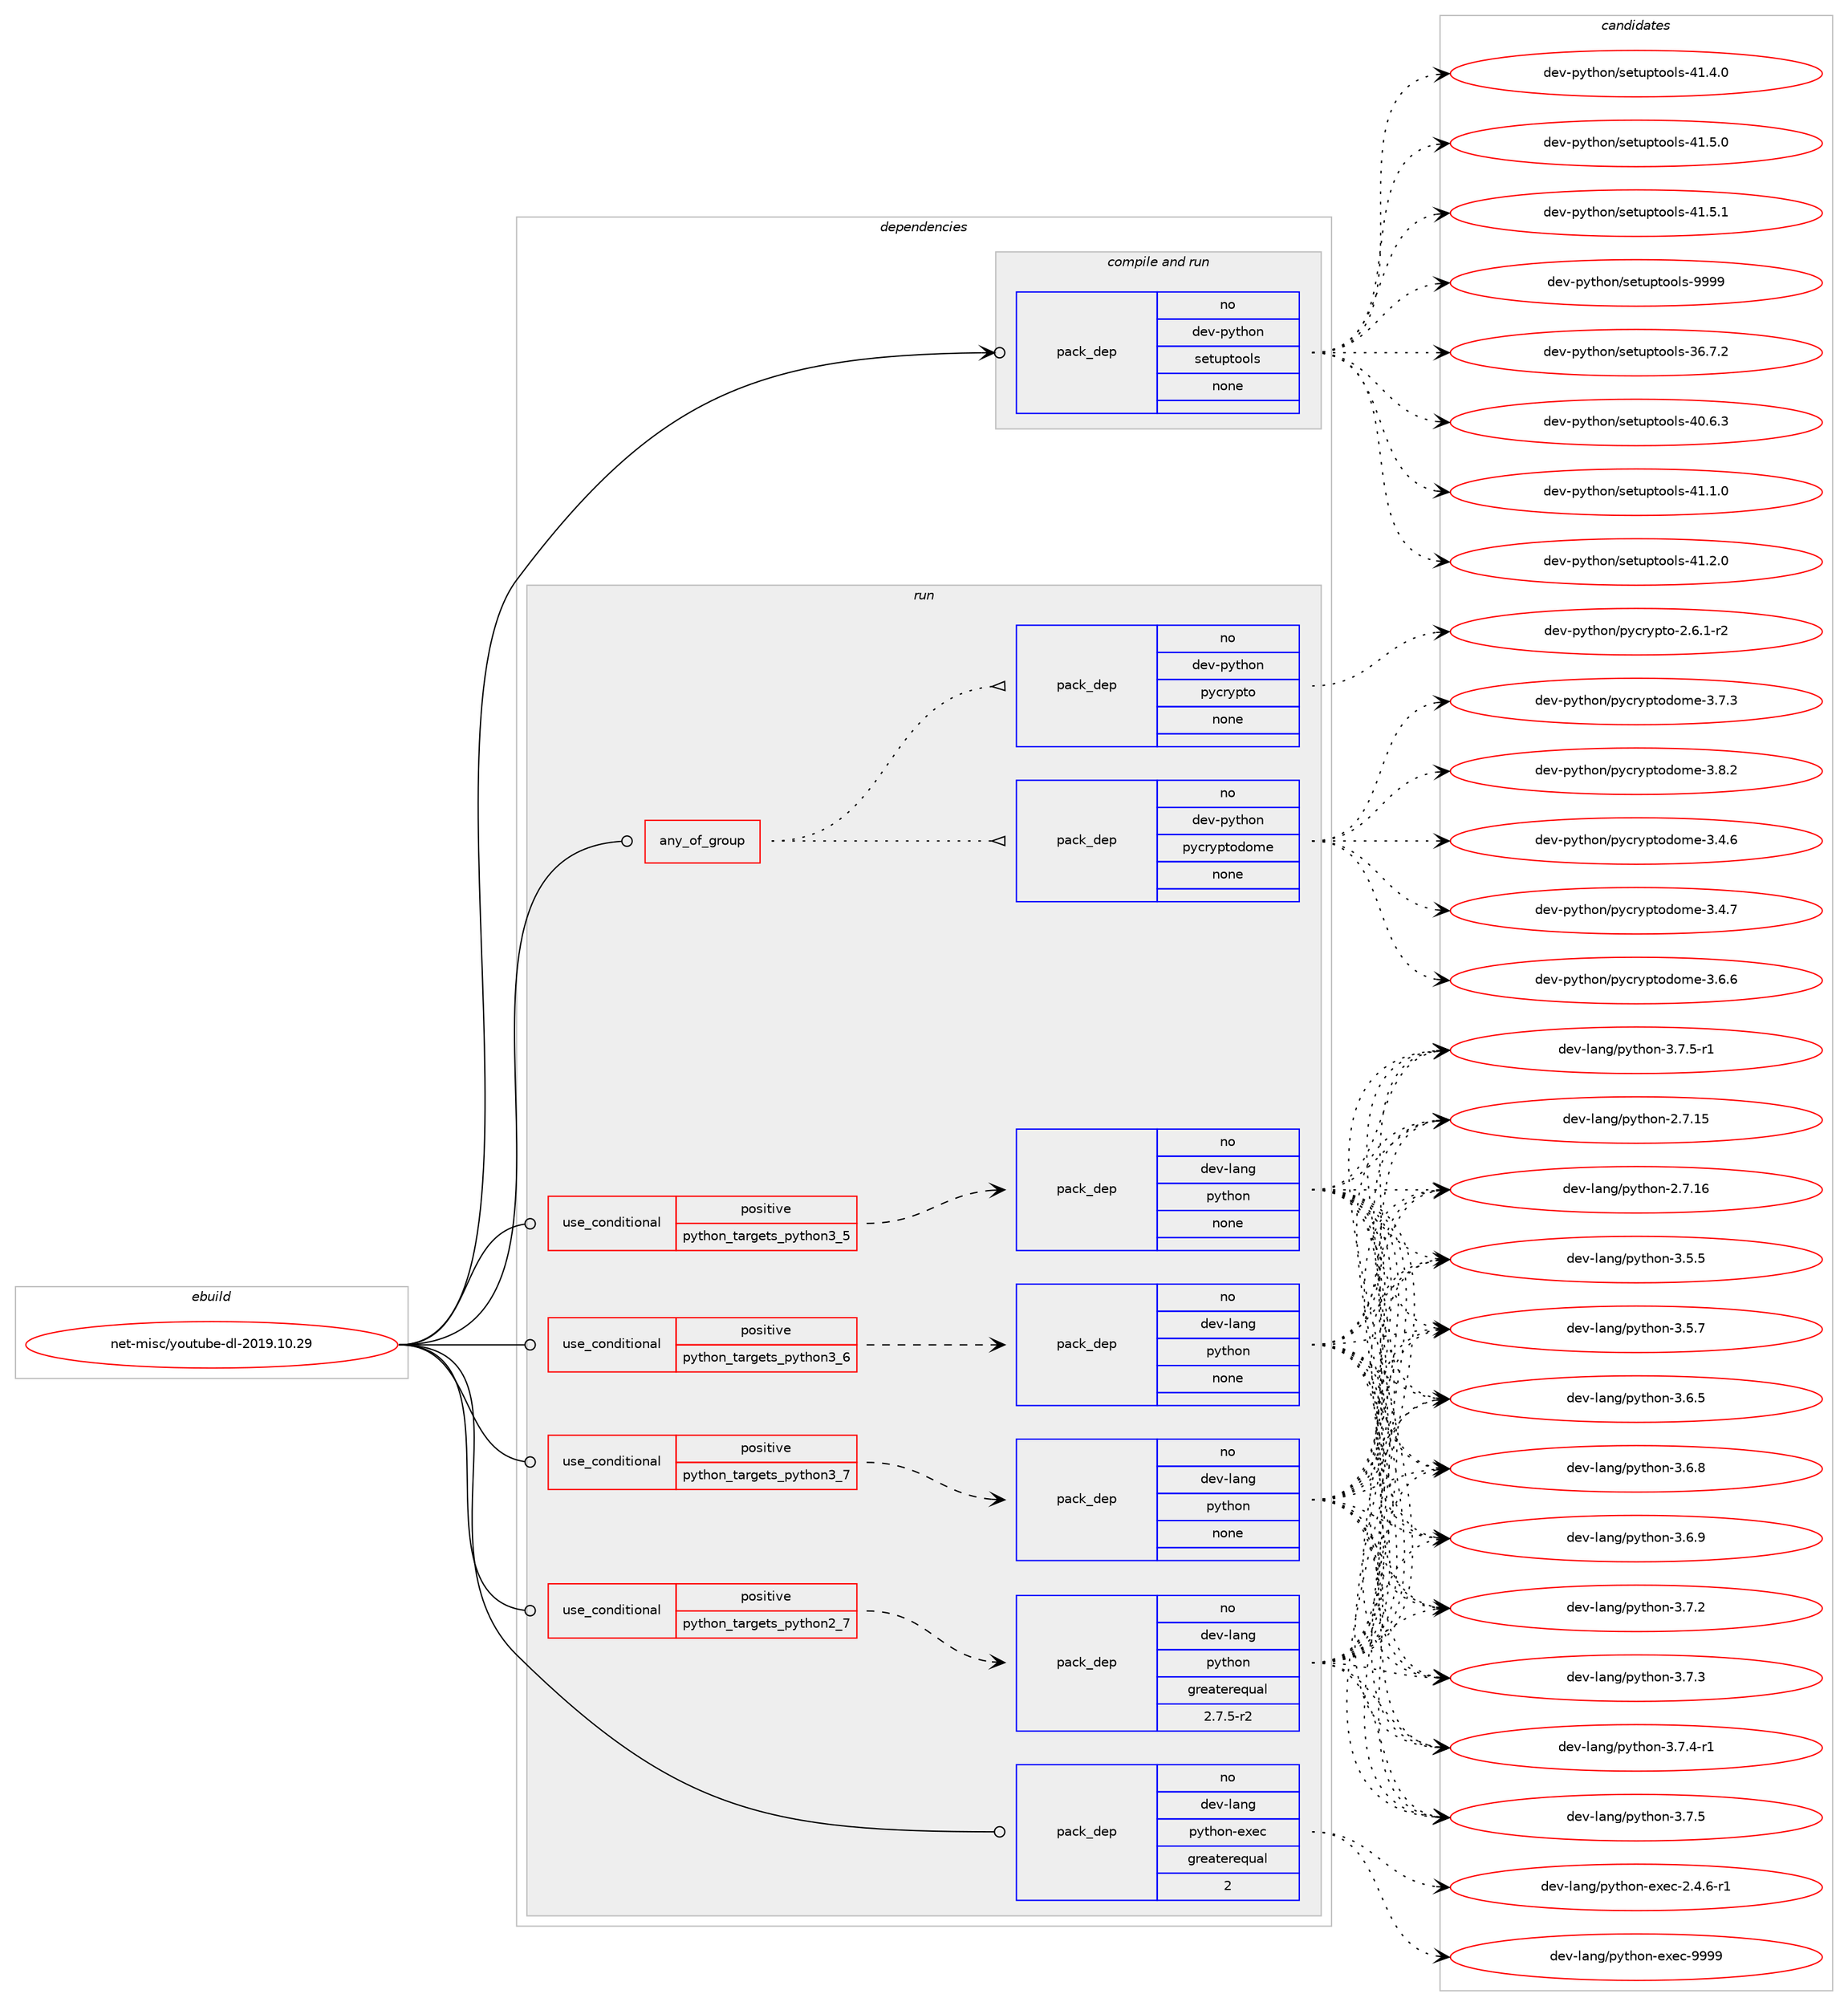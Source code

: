 digraph prolog {

# *************
# Graph options
# *************

newrank=true;
concentrate=true;
compound=true;
graph [rankdir=LR,fontname=Helvetica,fontsize=10,ranksep=1.5];#, ranksep=2.5, nodesep=0.2];
edge  [arrowhead=vee];
node  [fontname=Helvetica,fontsize=10];

# **********
# The ebuild
# **********

subgraph cluster_leftcol {
color=gray;
label=<<i>ebuild</i>>;
id [label="net-misc/youtube-dl-2019.10.29", color=red, width=4, href="../net-misc/youtube-dl-2019.10.29.svg"];
}

# ****************
# The dependencies
# ****************

subgraph cluster_midcol {
color=gray;
label=<<i>dependencies</i>>;
subgraph cluster_compile {
fillcolor="#eeeeee";
style=filled;
label=<<i>compile</i>>;
}
subgraph cluster_compileandrun {
fillcolor="#eeeeee";
style=filled;
label=<<i>compile and run</i>>;
subgraph pack619132 {
dependency838306 [label=<<TABLE BORDER="0" CELLBORDER="1" CELLSPACING="0" CELLPADDING="4" WIDTH="220"><TR><TD ROWSPAN="6" CELLPADDING="30">pack_dep</TD></TR><TR><TD WIDTH="110">no</TD></TR><TR><TD>dev-python</TD></TR><TR><TD>setuptools</TD></TR><TR><TD>none</TD></TR><TR><TD></TD></TR></TABLE>>, shape=none, color=blue];
}
id:e -> dependency838306:w [weight=20,style="solid",arrowhead="odotvee"];
}
subgraph cluster_run {
fillcolor="#eeeeee";
style=filled;
label=<<i>run</i>>;
subgraph any14276 {
dependency838307 [label=<<TABLE BORDER="0" CELLBORDER="1" CELLSPACING="0" CELLPADDING="4"><TR><TD CELLPADDING="10">any_of_group</TD></TR></TABLE>>, shape=none, color=red];subgraph pack619133 {
dependency838308 [label=<<TABLE BORDER="0" CELLBORDER="1" CELLSPACING="0" CELLPADDING="4" WIDTH="220"><TR><TD ROWSPAN="6" CELLPADDING="30">pack_dep</TD></TR><TR><TD WIDTH="110">no</TD></TR><TR><TD>dev-python</TD></TR><TR><TD>pycryptodome</TD></TR><TR><TD>none</TD></TR><TR><TD></TD></TR></TABLE>>, shape=none, color=blue];
}
dependency838307:e -> dependency838308:w [weight=20,style="dotted",arrowhead="oinv"];
subgraph pack619134 {
dependency838309 [label=<<TABLE BORDER="0" CELLBORDER="1" CELLSPACING="0" CELLPADDING="4" WIDTH="220"><TR><TD ROWSPAN="6" CELLPADDING="30">pack_dep</TD></TR><TR><TD WIDTH="110">no</TD></TR><TR><TD>dev-python</TD></TR><TR><TD>pycrypto</TD></TR><TR><TD>none</TD></TR><TR><TD></TD></TR></TABLE>>, shape=none, color=blue];
}
dependency838307:e -> dependency838309:w [weight=20,style="dotted",arrowhead="oinv"];
}
id:e -> dependency838307:w [weight=20,style="solid",arrowhead="odot"];
subgraph cond204404 {
dependency838310 [label=<<TABLE BORDER="0" CELLBORDER="1" CELLSPACING="0" CELLPADDING="4"><TR><TD ROWSPAN="3" CELLPADDING="10">use_conditional</TD></TR><TR><TD>positive</TD></TR><TR><TD>python_targets_python2_7</TD></TR></TABLE>>, shape=none, color=red];
subgraph pack619135 {
dependency838311 [label=<<TABLE BORDER="0" CELLBORDER="1" CELLSPACING="0" CELLPADDING="4" WIDTH="220"><TR><TD ROWSPAN="6" CELLPADDING="30">pack_dep</TD></TR><TR><TD WIDTH="110">no</TD></TR><TR><TD>dev-lang</TD></TR><TR><TD>python</TD></TR><TR><TD>greaterequal</TD></TR><TR><TD>2.7.5-r2</TD></TR></TABLE>>, shape=none, color=blue];
}
dependency838310:e -> dependency838311:w [weight=20,style="dashed",arrowhead="vee"];
}
id:e -> dependency838310:w [weight=20,style="solid",arrowhead="odot"];
subgraph cond204405 {
dependency838312 [label=<<TABLE BORDER="0" CELLBORDER="1" CELLSPACING="0" CELLPADDING="4"><TR><TD ROWSPAN="3" CELLPADDING="10">use_conditional</TD></TR><TR><TD>positive</TD></TR><TR><TD>python_targets_python3_5</TD></TR></TABLE>>, shape=none, color=red];
subgraph pack619136 {
dependency838313 [label=<<TABLE BORDER="0" CELLBORDER="1" CELLSPACING="0" CELLPADDING="4" WIDTH="220"><TR><TD ROWSPAN="6" CELLPADDING="30">pack_dep</TD></TR><TR><TD WIDTH="110">no</TD></TR><TR><TD>dev-lang</TD></TR><TR><TD>python</TD></TR><TR><TD>none</TD></TR><TR><TD></TD></TR></TABLE>>, shape=none, color=blue];
}
dependency838312:e -> dependency838313:w [weight=20,style="dashed",arrowhead="vee"];
}
id:e -> dependency838312:w [weight=20,style="solid",arrowhead="odot"];
subgraph cond204406 {
dependency838314 [label=<<TABLE BORDER="0" CELLBORDER="1" CELLSPACING="0" CELLPADDING="4"><TR><TD ROWSPAN="3" CELLPADDING="10">use_conditional</TD></TR><TR><TD>positive</TD></TR><TR><TD>python_targets_python3_6</TD></TR></TABLE>>, shape=none, color=red];
subgraph pack619137 {
dependency838315 [label=<<TABLE BORDER="0" CELLBORDER="1" CELLSPACING="0" CELLPADDING="4" WIDTH="220"><TR><TD ROWSPAN="6" CELLPADDING="30">pack_dep</TD></TR><TR><TD WIDTH="110">no</TD></TR><TR><TD>dev-lang</TD></TR><TR><TD>python</TD></TR><TR><TD>none</TD></TR><TR><TD></TD></TR></TABLE>>, shape=none, color=blue];
}
dependency838314:e -> dependency838315:w [weight=20,style="dashed",arrowhead="vee"];
}
id:e -> dependency838314:w [weight=20,style="solid",arrowhead="odot"];
subgraph cond204407 {
dependency838316 [label=<<TABLE BORDER="0" CELLBORDER="1" CELLSPACING="0" CELLPADDING="4"><TR><TD ROWSPAN="3" CELLPADDING="10">use_conditional</TD></TR><TR><TD>positive</TD></TR><TR><TD>python_targets_python3_7</TD></TR></TABLE>>, shape=none, color=red];
subgraph pack619138 {
dependency838317 [label=<<TABLE BORDER="0" CELLBORDER="1" CELLSPACING="0" CELLPADDING="4" WIDTH="220"><TR><TD ROWSPAN="6" CELLPADDING="30">pack_dep</TD></TR><TR><TD WIDTH="110">no</TD></TR><TR><TD>dev-lang</TD></TR><TR><TD>python</TD></TR><TR><TD>none</TD></TR><TR><TD></TD></TR></TABLE>>, shape=none, color=blue];
}
dependency838316:e -> dependency838317:w [weight=20,style="dashed",arrowhead="vee"];
}
id:e -> dependency838316:w [weight=20,style="solid",arrowhead="odot"];
subgraph pack619139 {
dependency838318 [label=<<TABLE BORDER="0" CELLBORDER="1" CELLSPACING="0" CELLPADDING="4" WIDTH="220"><TR><TD ROWSPAN="6" CELLPADDING="30">pack_dep</TD></TR><TR><TD WIDTH="110">no</TD></TR><TR><TD>dev-lang</TD></TR><TR><TD>python-exec</TD></TR><TR><TD>greaterequal</TD></TR><TR><TD>2</TD></TR></TABLE>>, shape=none, color=blue];
}
id:e -> dependency838318:w [weight=20,style="solid",arrowhead="odot"];
}
}

# **************
# The candidates
# **************

subgraph cluster_choices {
rank=same;
color=gray;
label=<<i>candidates</i>>;

subgraph choice619132 {
color=black;
nodesep=1;
choice100101118451121211161041111104711510111611711211611111110811545515446554650 [label="dev-python/setuptools-36.7.2", color=red, width=4,href="../dev-python/setuptools-36.7.2.svg"];
choice100101118451121211161041111104711510111611711211611111110811545524846544651 [label="dev-python/setuptools-40.6.3", color=red, width=4,href="../dev-python/setuptools-40.6.3.svg"];
choice100101118451121211161041111104711510111611711211611111110811545524946494648 [label="dev-python/setuptools-41.1.0", color=red, width=4,href="../dev-python/setuptools-41.1.0.svg"];
choice100101118451121211161041111104711510111611711211611111110811545524946504648 [label="dev-python/setuptools-41.2.0", color=red, width=4,href="../dev-python/setuptools-41.2.0.svg"];
choice100101118451121211161041111104711510111611711211611111110811545524946524648 [label="dev-python/setuptools-41.4.0", color=red, width=4,href="../dev-python/setuptools-41.4.0.svg"];
choice100101118451121211161041111104711510111611711211611111110811545524946534648 [label="dev-python/setuptools-41.5.0", color=red, width=4,href="../dev-python/setuptools-41.5.0.svg"];
choice100101118451121211161041111104711510111611711211611111110811545524946534649 [label="dev-python/setuptools-41.5.1", color=red, width=4,href="../dev-python/setuptools-41.5.1.svg"];
choice10010111845112121116104111110471151011161171121161111111081154557575757 [label="dev-python/setuptools-9999", color=red, width=4,href="../dev-python/setuptools-9999.svg"];
dependency838306:e -> choice100101118451121211161041111104711510111611711211611111110811545515446554650:w [style=dotted,weight="100"];
dependency838306:e -> choice100101118451121211161041111104711510111611711211611111110811545524846544651:w [style=dotted,weight="100"];
dependency838306:e -> choice100101118451121211161041111104711510111611711211611111110811545524946494648:w [style=dotted,weight="100"];
dependency838306:e -> choice100101118451121211161041111104711510111611711211611111110811545524946504648:w [style=dotted,weight="100"];
dependency838306:e -> choice100101118451121211161041111104711510111611711211611111110811545524946524648:w [style=dotted,weight="100"];
dependency838306:e -> choice100101118451121211161041111104711510111611711211611111110811545524946534648:w [style=dotted,weight="100"];
dependency838306:e -> choice100101118451121211161041111104711510111611711211611111110811545524946534649:w [style=dotted,weight="100"];
dependency838306:e -> choice10010111845112121116104111110471151011161171121161111111081154557575757:w [style=dotted,weight="100"];
}
subgraph choice619133 {
color=black;
nodesep=1;
choice100101118451121211161041111104711212199114121112116111100111109101455146524654 [label="dev-python/pycryptodome-3.4.6", color=red, width=4,href="../dev-python/pycryptodome-3.4.6.svg"];
choice100101118451121211161041111104711212199114121112116111100111109101455146524655 [label="dev-python/pycryptodome-3.4.7", color=red, width=4,href="../dev-python/pycryptodome-3.4.7.svg"];
choice100101118451121211161041111104711212199114121112116111100111109101455146544654 [label="dev-python/pycryptodome-3.6.6", color=red, width=4,href="../dev-python/pycryptodome-3.6.6.svg"];
choice100101118451121211161041111104711212199114121112116111100111109101455146554651 [label="dev-python/pycryptodome-3.7.3", color=red, width=4,href="../dev-python/pycryptodome-3.7.3.svg"];
choice100101118451121211161041111104711212199114121112116111100111109101455146564650 [label="dev-python/pycryptodome-3.8.2", color=red, width=4,href="../dev-python/pycryptodome-3.8.2.svg"];
dependency838308:e -> choice100101118451121211161041111104711212199114121112116111100111109101455146524654:w [style=dotted,weight="100"];
dependency838308:e -> choice100101118451121211161041111104711212199114121112116111100111109101455146524655:w [style=dotted,weight="100"];
dependency838308:e -> choice100101118451121211161041111104711212199114121112116111100111109101455146544654:w [style=dotted,weight="100"];
dependency838308:e -> choice100101118451121211161041111104711212199114121112116111100111109101455146554651:w [style=dotted,weight="100"];
dependency838308:e -> choice100101118451121211161041111104711212199114121112116111100111109101455146564650:w [style=dotted,weight="100"];
}
subgraph choice619134 {
color=black;
nodesep=1;
choice1001011184511212111610411111047112121991141211121161114550465446494511450 [label="dev-python/pycrypto-2.6.1-r2", color=red, width=4,href="../dev-python/pycrypto-2.6.1-r2.svg"];
dependency838309:e -> choice1001011184511212111610411111047112121991141211121161114550465446494511450:w [style=dotted,weight="100"];
}
subgraph choice619135 {
color=black;
nodesep=1;
choice10010111845108971101034711212111610411111045504655464953 [label="dev-lang/python-2.7.15", color=red, width=4,href="../dev-lang/python-2.7.15.svg"];
choice10010111845108971101034711212111610411111045504655464954 [label="dev-lang/python-2.7.16", color=red, width=4,href="../dev-lang/python-2.7.16.svg"];
choice100101118451089711010347112121116104111110455146534653 [label="dev-lang/python-3.5.5", color=red, width=4,href="../dev-lang/python-3.5.5.svg"];
choice100101118451089711010347112121116104111110455146534655 [label="dev-lang/python-3.5.7", color=red, width=4,href="../dev-lang/python-3.5.7.svg"];
choice100101118451089711010347112121116104111110455146544653 [label="dev-lang/python-3.6.5", color=red, width=4,href="../dev-lang/python-3.6.5.svg"];
choice100101118451089711010347112121116104111110455146544656 [label="dev-lang/python-3.6.8", color=red, width=4,href="../dev-lang/python-3.6.8.svg"];
choice100101118451089711010347112121116104111110455146544657 [label="dev-lang/python-3.6.9", color=red, width=4,href="../dev-lang/python-3.6.9.svg"];
choice100101118451089711010347112121116104111110455146554650 [label="dev-lang/python-3.7.2", color=red, width=4,href="../dev-lang/python-3.7.2.svg"];
choice100101118451089711010347112121116104111110455146554651 [label="dev-lang/python-3.7.3", color=red, width=4,href="../dev-lang/python-3.7.3.svg"];
choice1001011184510897110103471121211161041111104551465546524511449 [label="dev-lang/python-3.7.4-r1", color=red, width=4,href="../dev-lang/python-3.7.4-r1.svg"];
choice100101118451089711010347112121116104111110455146554653 [label="dev-lang/python-3.7.5", color=red, width=4,href="../dev-lang/python-3.7.5.svg"];
choice1001011184510897110103471121211161041111104551465546534511449 [label="dev-lang/python-3.7.5-r1", color=red, width=4,href="../dev-lang/python-3.7.5-r1.svg"];
dependency838311:e -> choice10010111845108971101034711212111610411111045504655464953:w [style=dotted,weight="100"];
dependency838311:e -> choice10010111845108971101034711212111610411111045504655464954:w [style=dotted,weight="100"];
dependency838311:e -> choice100101118451089711010347112121116104111110455146534653:w [style=dotted,weight="100"];
dependency838311:e -> choice100101118451089711010347112121116104111110455146534655:w [style=dotted,weight="100"];
dependency838311:e -> choice100101118451089711010347112121116104111110455146544653:w [style=dotted,weight="100"];
dependency838311:e -> choice100101118451089711010347112121116104111110455146544656:w [style=dotted,weight="100"];
dependency838311:e -> choice100101118451089711010347112121116104111110455146544657:w [style=dotted,weight="100"];
dependency838311:e -> choice100101118451089711010347112121116104111110455146554650:w [style=dotted,weight="100"];
dependency838311:e -> choice100101118451089711010347112121116104111110455146554651:w [style=dotted,weight="100"];
dependency838311:e -> choice1001011184510897110103471121211161041111104551465546524511449:w [style=dotted,weight="100"];
dependency838311:e -> choice100101118451089711010347112121116104111110455146554653:w [style=dotted,weight="100"];
dependency838311:e -> choice1001011184510897110103471121211161041111104551465546534511449:w [style=dotted,weight="100"];
}
subgraph choice619136 {
color=black;
nodesep=1;
choice10010111845108971101034711212111610411111045504655464953 [label="dev-lang/python-2.7.15", color=red, width=4,href="../dev-lang/python-2.7.15.svg"];
choice10010111845108971101034711212111610411111045504655464954 [label="dev-lang/python-2.7.16", color=red, width=4,href="../dev-lang/python-2.7.16.svg"];
choice100101118451089711010347112121116104111110455146534653 [label="dev-lang/python-3.5.5", color=red, width=4,href="../dev-lang/python-3.5.5.svg"];
choice100101118451089711010347112121116104111110455146534655 [label="dev-lang/python-3.5.7", color=red, width=4,href="../dev-lang/python-3.5.7.svg"];
choice100101118451089711010347112121116104111110455146544653 [label="dev-lang/python-3.6.5", color=red, width=4,href="../dev-lang/python-3.6.5.svg"];
choice100101118451089711010347112121116104111110455146544656 [label="dev-lang/python-3.6.8", color=red, width=4,href="../dev-lang/python-3.6.8.svg"];
choice100101118451089711010347112121116104111110455146544657 [label="dev-lang/python-3.6.9", color=red, width=4,href="../dev-lang/python-3.6.9.svg"];
choice100101118451089711010347112121116104111110455146554650 [label="dev-lang/python-3.7.2", color=red, width=4,href="../dev-lang/python-3.7.2.svg"];
choice100101118451089711010347112121116104111110455146554651 [label="dev-lang/python-3.7.3", color=red, width=4,href="../dev-lang/python-3.7.3.svg"];
choice1001011184510897110103471121211161041111104551465546524511449 [label="dev-lang/python-3.7.4-r1", color=red, width=4,href="../dev-lang/python-3.7.4-r1.svg"];
choice100101118451089711010347112121116104111110455146554653 [label="dev-lang/python-3.7.5", color=red, width=4,href="../dev-lang/python-3.7.5.svg"];
choice1001011184510897110103471121211161041111104551465546534511449 [label="dev-lang/python-3.7.5-r1", color=red, width=4,href="../dev-lang/python-3.7.5-r1.svg"];
dependency838313:e -> choice10010111845108971101034711212111610411111045504655464953:w [style=dotted,weight="100"];
dependency838313:e -> choice10010111845108971101034711212111610411111045504655464954:w [style=dotted,weight="100"];
dependency838313:e -> choice100101118451089711010347112121116104111110455146534653:w [style=dotted,weight="100"];
dependency838313:e -> choice100101118451089711010347112121116104111110455146534655:w [style=dotted,weight="100"];
dependency838313:e -> choice100101118451089711010347112121116104111110455146544653:w [style=dotted,weight="100"];
dependency838313:e -> choice100101118451089711010347112121116104111110455146544656:w [style=dotted,weight="100"];
dependency838313:e -> choice100101118451089711010347112121116104111110455146544657:w [style=dotted,weight="100"];
dependency838313:e -> choice100101118451089711010347112121116104111110455146554650:w [style=dotted,weight="100"];
dependency838313:e -> choice100101118451089711010347112121116104111110455146554651:w [style=dotted,weight="100"];
dependency838313:e -> choice1001011184510897110103471121211161041111104551465546524511449:w [style=dotted,weight="100"];
dependency838313:e -> choice100101118451089711010347112121116104111110455146554653:w [style=dotted,weight="100"];
dependency838313:e -> choice1001011184510897110103471121211161041111104551465546534511449:w [style=dotted,weight="100"];
}
subgraph choice619137 {
color=black;
nodesep=1;
choice10010111845108971101034711212111610411111045504655464953 [label="dev-lang/python-2.7.15", color=red, width=4,href="../dev-lang/python-2.7.15.svg"];
choice10010111845108971101034711212111610411111045504655464954 [label="dev-lang/python-2.7.16", color=red, width=4,href="../dev-lang/python-2.7.16.svg"];
choice100101118451089711010347112121116104111110455146534653 [label="dev-lang/python-3.5.5", color=red, width=4,href="../dev-lang/python-3.5.5.svg"];
choice100101118451089711010347112121116104111110455146534655 [label="dev-lang/python-3.5.7", color=red, width=4,href="../dev-lang/python-3.5.7.svg"];
choice100101118451089711010347112121116104111110455146544653 [label="dev-lang/python-3.6.5", color=red, width=4,href="../dev-lang/python-3.6.5.svg"];
choice100101118451089711010347112121116104111110455146544656 [label="dev-lang/python-3.6.8", color=red, width=4,href="../dev-lang/python-3.6.8.svg"];
choice100101118451089711010347112121116104111110455146544657 [label="dev-lang/python-3.6.9", color=red, width=4,href="../dev-lang/python-3.6.9.svg"];
choice100101118451089711010347112121116104111110455146554650 [label="dev-lang/python-3.7.2", color=red, width=4,href="../dev-lang/python-3.7.2.svg"];
choice100101118451089711010347112121116104111110455146554651 [label="dev-lang/python-3.7.3", color=red, width=4,href="../dev-lang/python-3.7.3.svg"];
choice1001011184510897110103471121211161041111104551465546524511449 [label="dev-lang/python-3.7.4-r1", color=red, width=4,href="../dev-lang/python-3.7.4-r1.svg"];
choice100101118451089711010347112121116104111110455146554653 [label="dev-lang/python-3.7.5", color=red, width=4,href="../dev-lang/python-3.7.5.svg"];
choice1001011184510897110103471121211161041111104551465546534511449 [label="dev-lang/python-3.7.5-r1", color=red, width=4,href="../dev-lang/python-3.7.5-r1.svg"];
dependency838315:e -> choice10010111845108971101034711212111610411111045504655464953:w [style=dotted,weight="100"];
dependency838315:e -> choice10010111845108971101034711212111610411111045504655464954:w [style=dotted,weight="100"];
dependency838315:e -> choice100101118451089711010347112121116104111110455146534653:w [style=dotted,weight="100"];
dependency838315:e -> choice100101118451089711010347112121116104111110455146534655:w [style=dotted,weight="100"];
dependency838315:e -> choice100101118451089711010347112121116104111110455146544653:w [style=dotted,weight="100"];
dependency838315:e -> choice100101118451089711010347112121116104111110455146544656:w [style=dotted,weight="100"];
dependency838315:e -> choice100101118451089711010347112121116104111110455146544657:w [style=dotted,weight="100"];
dependency838315:e -> choice100101118451089711010347112121116104111110455146554650:w [style=dotted,weight="100"];
dependency838315:e -> choice100101118451089711010347112121116104111110455146554651:w [style=dotted,weight="100"];
dependency838315:e -> choice1001011184510897110103471121211161041111104551465546524511449:w [style=dotted,weight="100"];
dependency838315:e -> choice100101118451089711010347112121116104111110455146554653:w [style=dotted,weight="100"];
dependency838315:e -> choice1001011184510897110103471121211161041111104551465546534511449:w [style=dotted,weight="100"];
}
subgraph choice619138 {
color=black;
nodesep=1;
choice10010111845108971101034711212111610411111045504655464953 [label="dev-lang/python-2.7.15", color=red, width=4,href="../dev-lang/python-2.7.15.svg"];
choice10010111845108971101034711212111610411111045504655464954 [label="dev-lang/python-2.7.16", color=red, width=4,href="../dev-lang/python-2.7.16.svg"];
choice100101118451089711010347112121116104111110455146534653 [label="dev-lang/python-3.5.5", color=red, width=4,href="../dev-lang/python-3.5.5.svg"];
choice100101118451089711010347112121116104111110455146534655 [label="dev-lang/python-3.5.7", color=red, width=4,href="../dev-lang/python-3.5.7.svg"];
choice100101118451089711010347112121116104111110455146544653 [label="dev-lang/python-3.6.5", color=red, width=4,href="../dev-lang/python-3.6.5.svg"];
choice100101118451089711010347112121116104111110455146544656 [label="dev-lang/python-3.6.8", color=red, width=4,href="../dev-lang/python-3.6.8.svg"];
choice100101118451089711010347112121116104111110455146544657 [label="dev-lang/python-3.6.9", color=red, width=4,href="../dev-lang/python-3.6.9.svg"];
choice100101118451089711010347112121116104111110455146554650 [label="dev-lang/python-3.7.2", color=red, width=4,href="../dev-lang/python-3.7.2.svg"];
choice100101118451089711010347112121116104111110455146554651 [label="dev-lang/python-3.7.3", color=red, width=4,href="../dev-lang/python-3.7.3.svg"];
choice1001011184510897110103471121211161041111104551465546524511449 [label="dev-lang/python-3.7.4-r1", color=red, width=4,href="../dev-lang/python-3.7.4-r1.svg"];
choice100101118451089711010347112121116104111110455146554653 [label="dev-lang/python-3.7.5", color=red, width=4,href="../dev-lang/python-3.7.5.svg"];
choice1001011184510897110103471121211161041111104551465546534511449 [label="dev-lang/python-3.7.5-r1", color=red, width=4,href="../dev-lang/python-3.7.5-r1.svg"];
dependency838317:e -> choice10010111845108971101034711212111610411111045504655464953:w [style=dotted,weight="100"];
dependency838317:e -> choice10010111845108971101034711212111610411111045504655464954:w [style=dotted,weight="100"];
dependency838317:e -> choice100101118451089711010347112121116104111110455146534653:w [style=dotted,weight="100"];
dependency838317:e -> choice100101118451089711010347112121116104111110455146534655:w [style=dotted,weight="100"];
dependency838317:e -> choice100101118451089711010347112121116104111110455146544653:w [style=dotted,weight="100"];
dependency838317:e -> choice100101118451089711010347112121116104111110455146544656:w [style=dotted,weight="100"];
dependency838317:e -> choice100101118451089711010347112121116104111110455146544657:w [style=dotted,weight="100"];
dependency838317:e -> choice100101118451089711010347112121116104111110455146554650:w [style=dotted,weight="100"];
dependency838317:e -> choice100101118451089711010347112121116104111110455146554651:w [style=dotted,weight="100"];
dependency838317:e -> choice1001011184510897110103471121211161041111104551465546524511449:w [style=dotted,weight="100"];
dependency838317:e -> choice100101118451089711010347112121116104111110455146554653:w [style=dotted,weight="100"];
dependency838317:e -> choice1001011184510897110103471121211161041111104551465546534511449:w [style=dotted,weight="100"];
}
subgraph choice619139 {
color=black;
nodesep=1;
choice10010111845108971101034711212111610411111045101120101994550465246544511449 [label="dev-lang/python-exec-2.4.6-r1", color=red, width=4,href="../dev-lang/python-exec-2.4.6-r1.svg"];
choice10010111845108971101034711212111610411111045101120101994557575757 [label="dev-lang/python-exec-9999", color=red, width=4,href="../dev-lang/python-exec-9999.svg"];
dependency838318:e -> choice10010111845108971101034711212111610411111045101120101994550465246544511449:w [style=dotted,weight="100"];
dependency838318:e -> choice10010111845108971101034711212111610411111045101120101994557575757:w [style=dotted,weight="100"];
}
}

}
